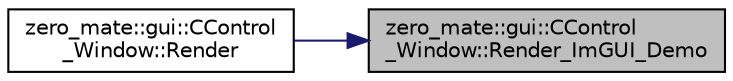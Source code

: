 digraph "zero_mate::gui::CControl_Window::Render_ImGUI_Demo"
{
 // LATEX_PDF_SIZE
  bgcolor="transparent";
  edge [fontname="Helvetica",fontsize="10",labelfontname="Helvetica",labelfontsize="10"];
  node [fontname="Helvetica",fontsize="10",shape=record];
  rankdir="RL";
  Node1 [label="zero_mate::gui::CControl\l_Window::Render_ImGUI_Demo",height=0.2,width=0.4,color="black", fillcolor="grey75", style="filled", fontcolor="black",tooltip=" "];
  Node1 -> Node2 [dir="back",color="midnightblue",fontsize="10",style="solid",fontname="Helvetica"];
  Node2 [label="zero_mate::gui::CControl\l_Window::Render",height=0.2,width=0.4,color="black",URL="$classzero__mate_1_1gui_1_1CControl__Window.html#aabafaf7d45b7c4516719dce03772ee5a",tooltip=" "];
}
